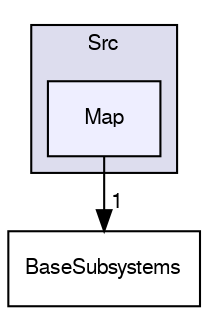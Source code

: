 digraph "Src/Map" {
  compound=true
  node [ fontsize="10", fontname="FreeSans"];
  edge [ labelfontsize="10", labelfontname="FreeSans"];
  subgraph clusterdir_413f4e031a85da0d68269c6fd2f76e1c {
    graph [ bgcolor="#ddddee", pencolor="black", label="Src" fontname="FreeSans", fontsize="10", URL="dir_413f4e031a85da0d68269c6fd2f76e1c.html"]
  dir_47e751894d7851d23df86075c7ee8e53 [shape=box, label="Map", style="filled", fillcolor="#eeeeff", pencolor="black", URL="dir_47e751894d7851d23df86075c7ee8e53.html"];
  }
  dir_61b4a868c815ee5d33281b22009a5bdc [shape=box label="BaseSubsystems" URL="dir_61b4a868c815ee5d33281b22009a5bdc.html"];
  dir_47e751894d7851d23df86075c7ee8e53->dir_61b4a868c815ee5d33281b22009a5bdc [headlabel="1", labeldistance=1.5 headhref="dir_000008_000002.html"];
}
